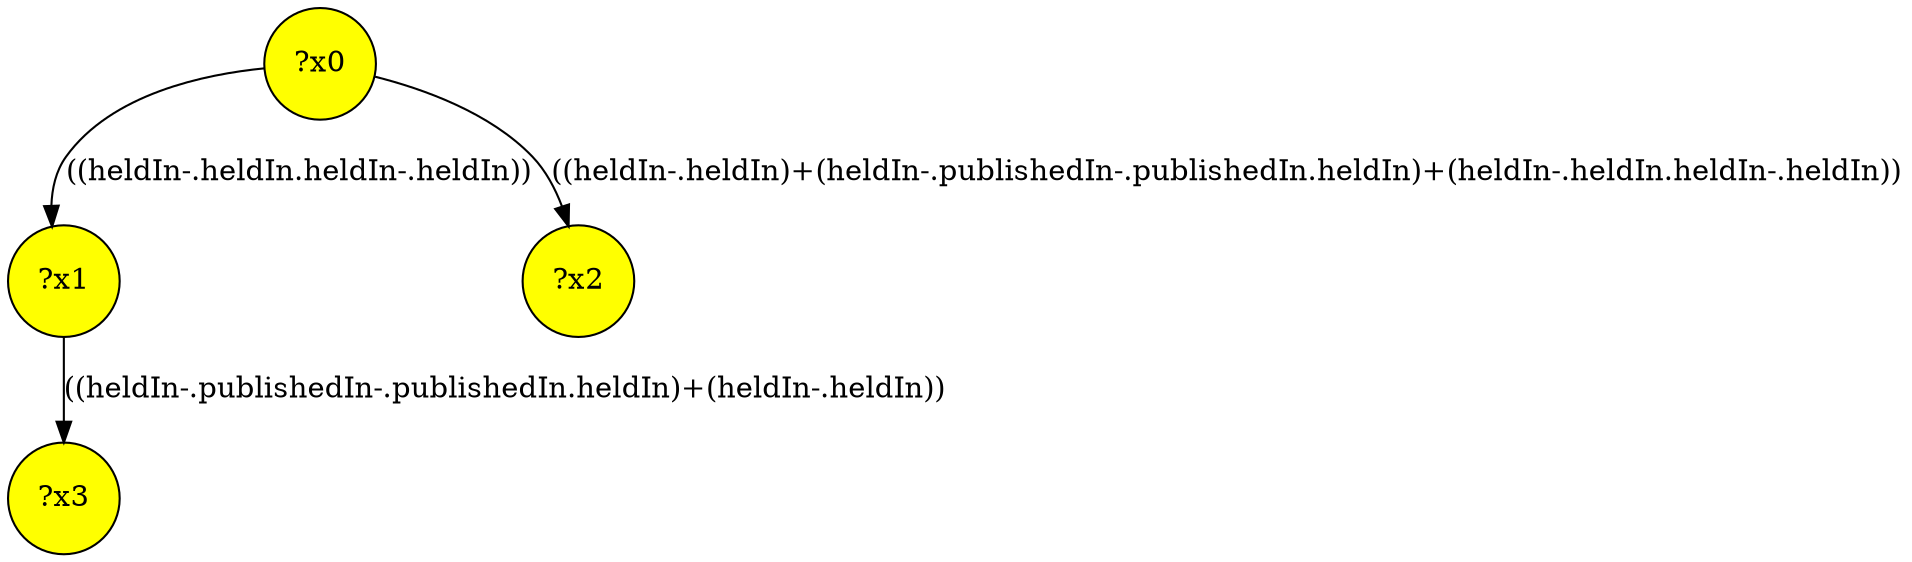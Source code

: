 digraph g {
	x1 [fillcolor="yellow", style="filled," shape=circle, label="?x1"];
	x3 [fillcolor="yellow", style="filled," shape=circle, label="?x3"];
	x0 [fillcolor="yellow", style="filled," shape=circle, label="?x0"];
	x2 [fillcolor="yellow", style="filled," shape=circle, label="?x2"];
	x0 -> x1 [label="((heldIn-.heldIn.heldIn-.heldIn))"];
	x0 -> x2 [label="((heldIn-.heldIn)+(heldIn-.publishedIn-.publishedIn.heldIn)+(heldIn-.heldIn.heldIn-.heldIn))"];
	x1 -> x3 [label="((heldIn-.publishedIn-.publishedIn.heldIn)+(heldIn-.heldIn))"];
}
